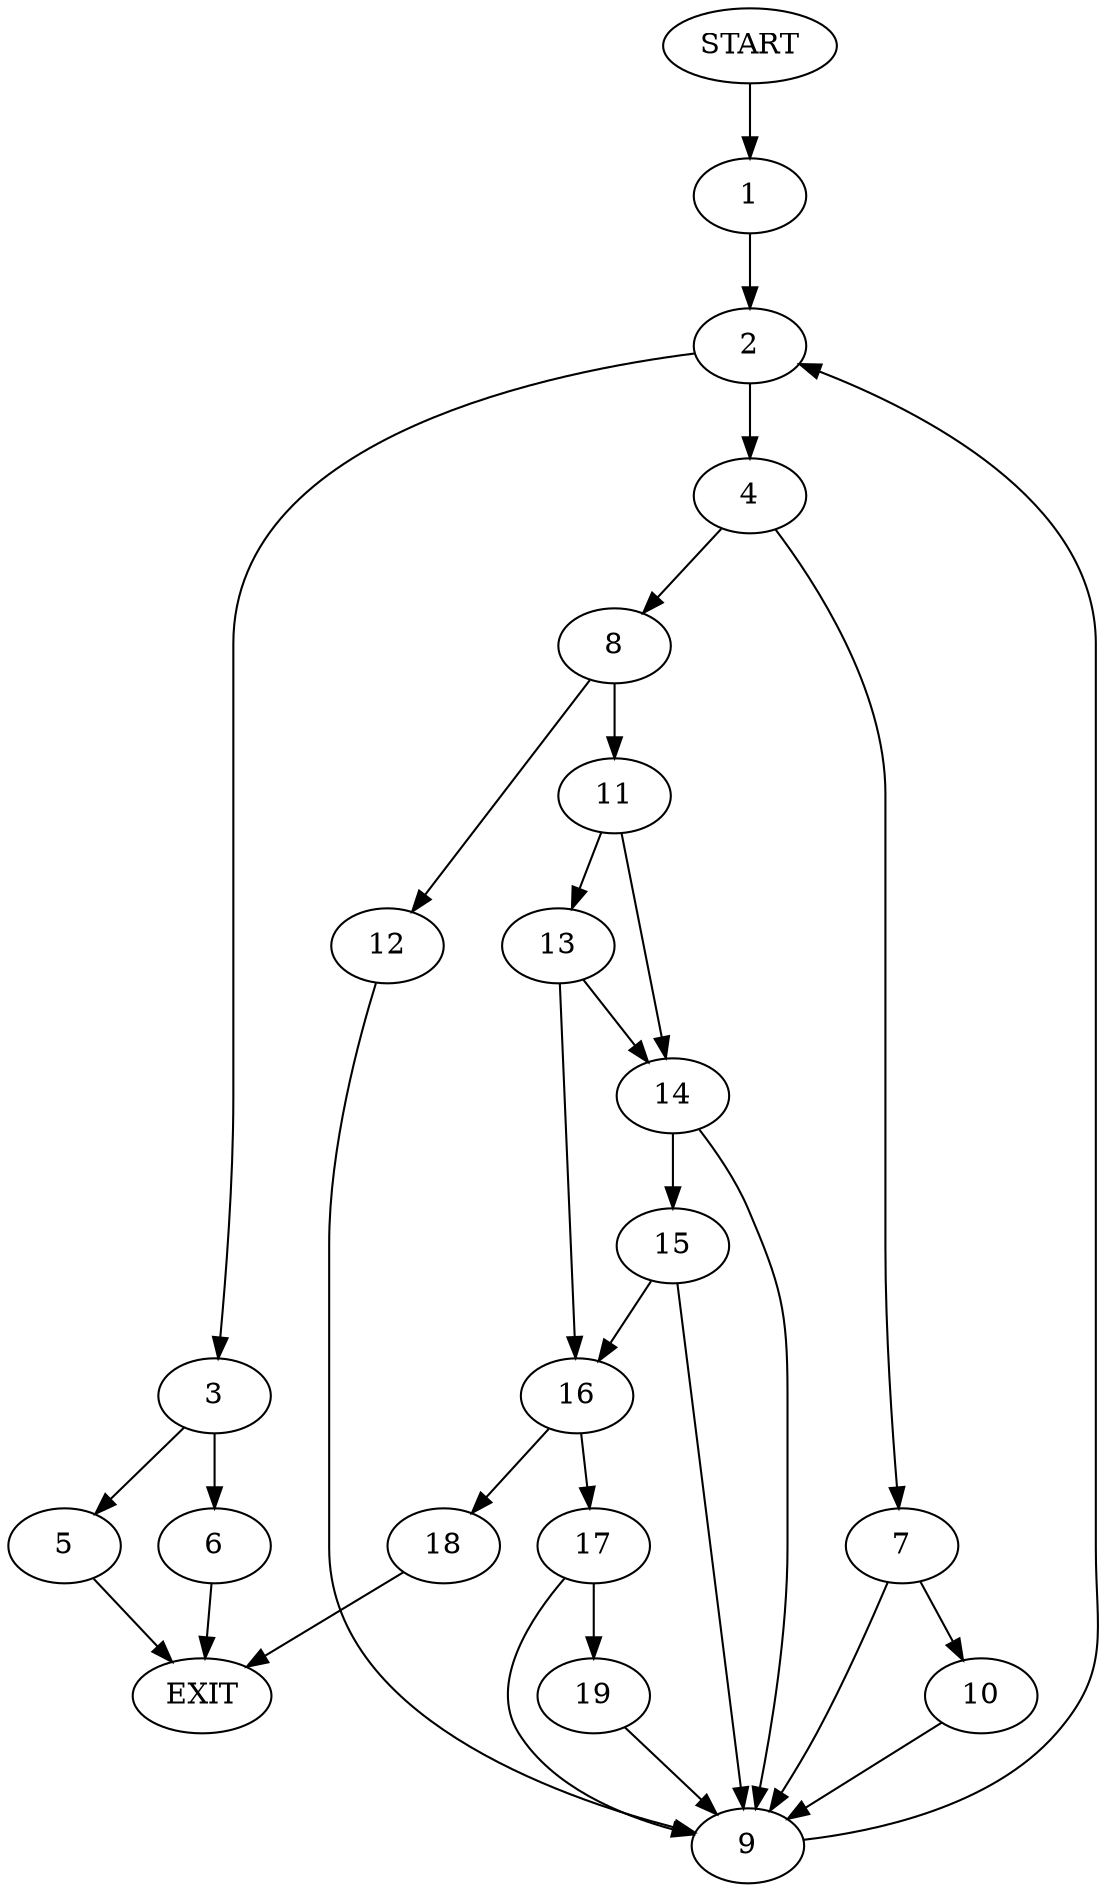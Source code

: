 digraph {
0 [label="START"]
20 [label="EXIT"]
0 -> 1
1 -> 2
2 -> 3
2 -> 4
3 -> 5
3 -> 6
4 -> 7
4 -> 8
7 -> 9
7 -> 10
8 -> 11
8 -> 12
9 -> 2
10 -> 9
11 -> 13
11 -> 14
12 -> 9
14 -> 15
14 -> 9
13 -> 14
13 -> 16
16 -> 17
16 -> 18
15 -> 9
15 -> 16
17 -> 19
17 -> 9
18 -> 20
19 -> 9
5 -> 20
6 -> 20
}
